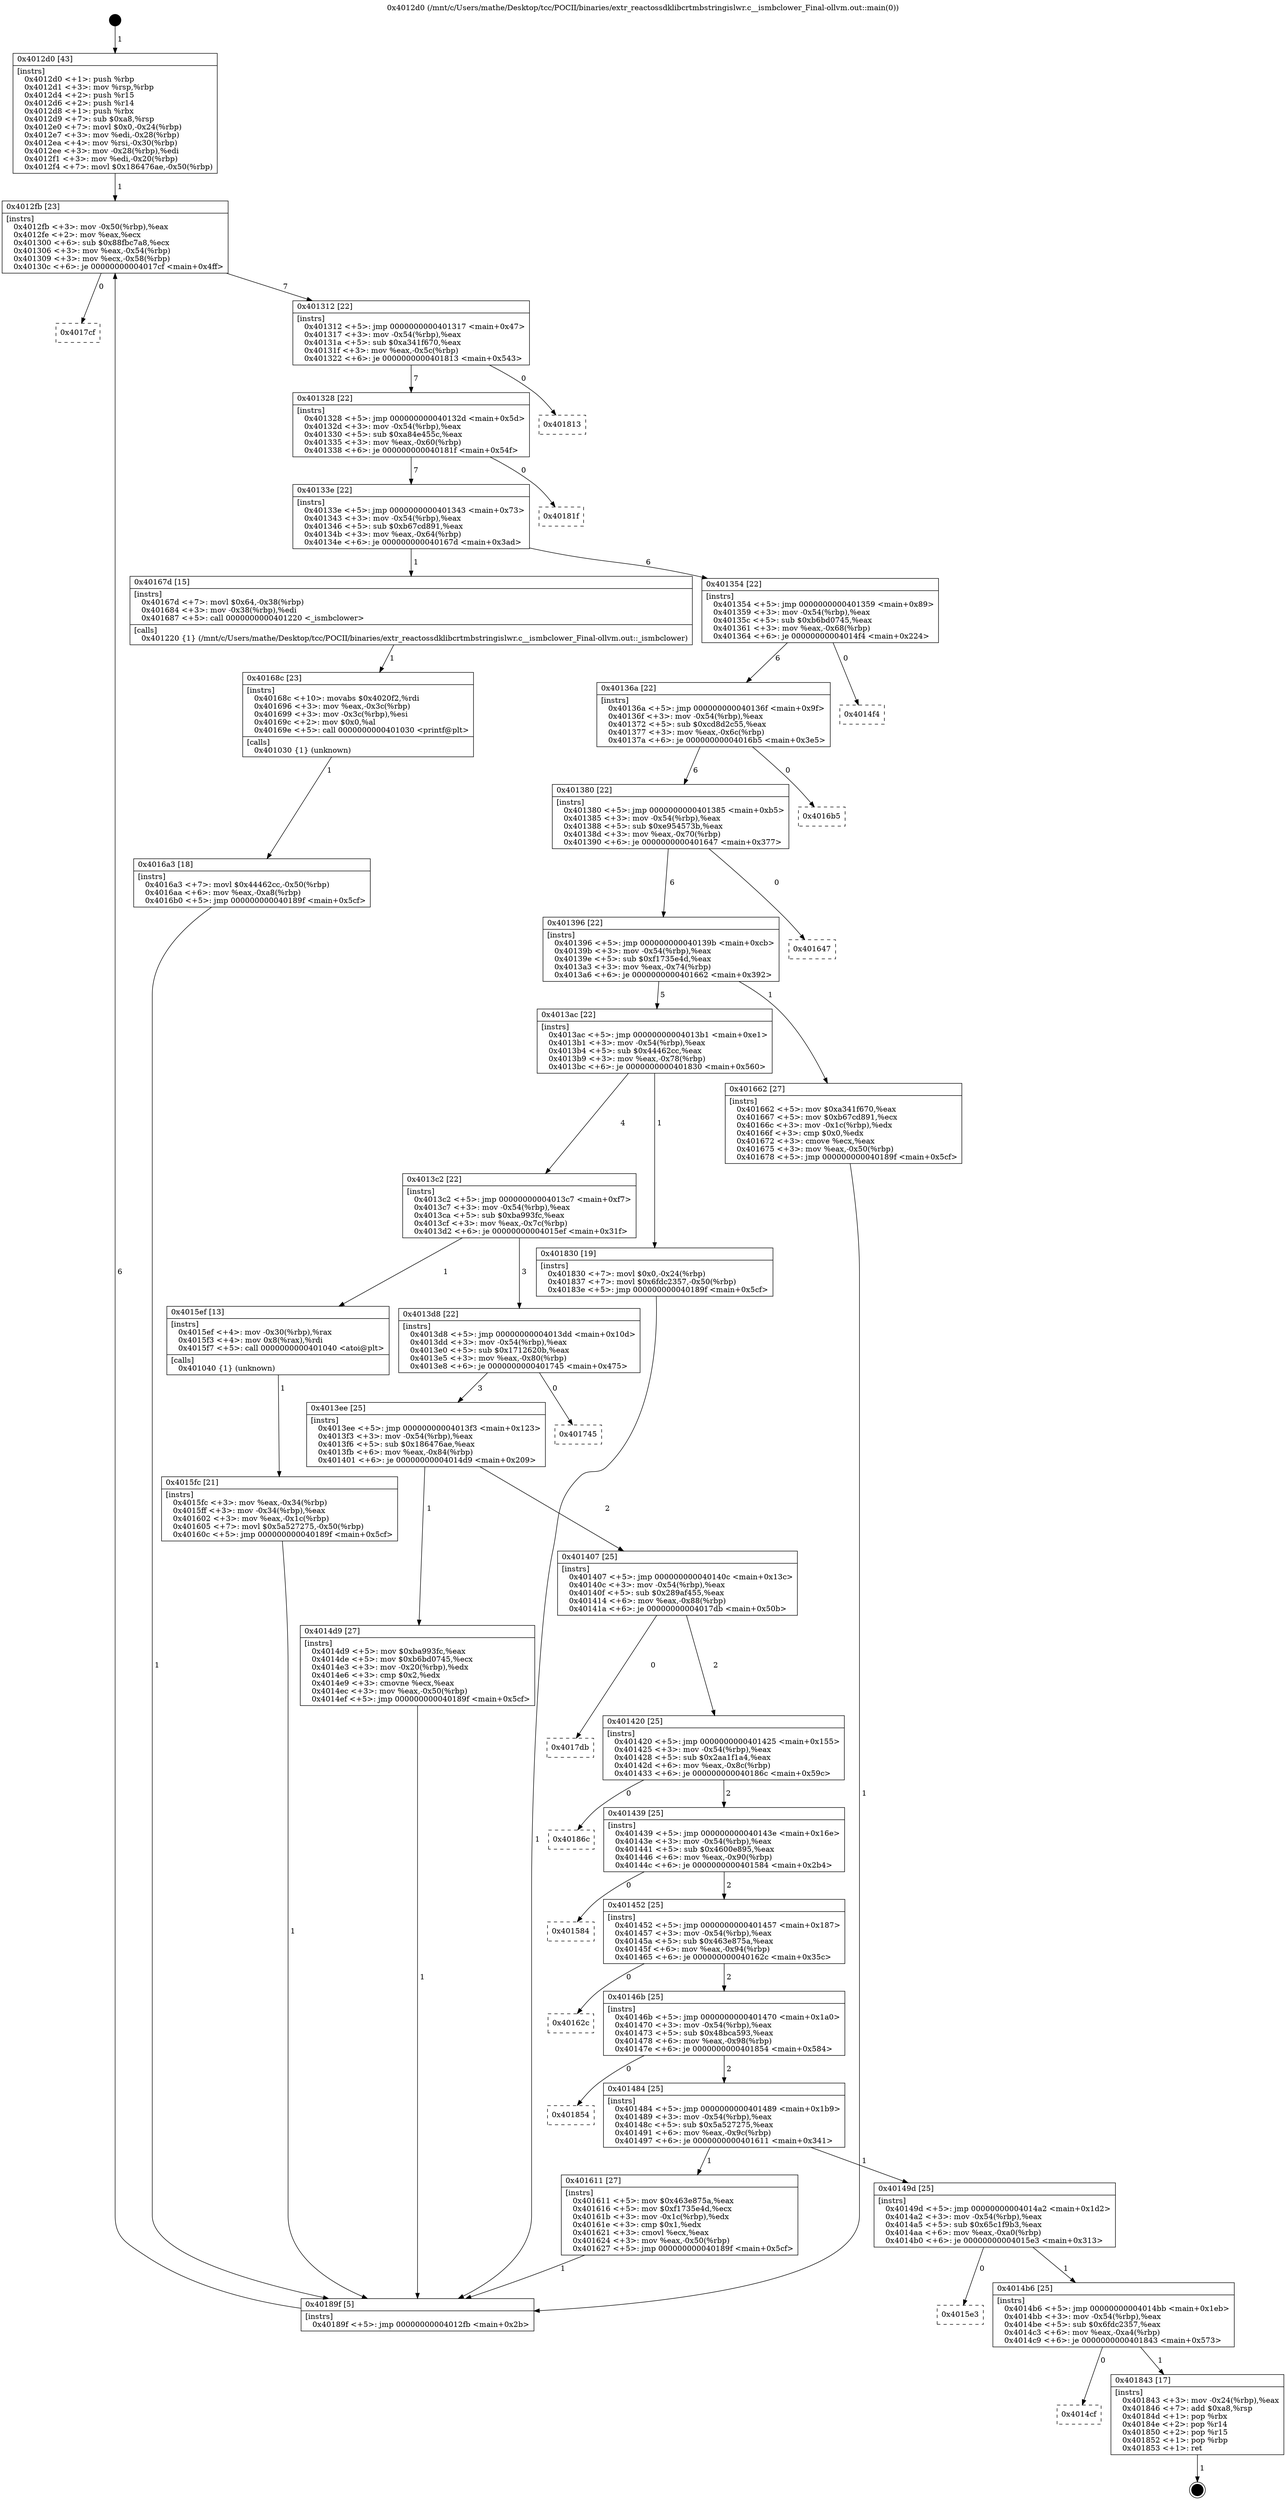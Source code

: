 digraph "0x4012d0" {
  label = "0x4012d0 (/mnt/c/Users/mathe/Desktop/tcc/POCII/binaries/extr_reactossdklibcrtmbstringislwr.c__ismbclower_Final-ollvm.out::main(0))"
  labelloc = "t"
  node[shape=record]

  Entry [label="",width=0.3,height=0.3,shape=circle,fillcolor=black,style=filled]
  "0x4012fb" [label="{
     0x4012fb [23]\l
     | [instrs]\l
     &nbsp;&nbsp;0x4012fb \<+3\>: mov -0x50(%rbp),%eax\l
     &nbsp;&nbsp;0x4012fe \<+2\>: mov %eax,%ecx\l
     &nbsp;&nbsp;0x401300 \<+6\>: sub $0x88fbc7a8,%ecx\l
     &nbsp;&nbsp;0x401306 \<+3\>: mov %eax,-0x54(%rbp)\l
     &nbsp;&nbsp;0x401309 \<+3\>: mov %ecx,-0x58(%rbp)\l
     &nbsp;&nbsp;0x40130c \<+6\>: je 00000000004017cf \<main+0x4ff\>\l
  }"]
  "0x4017cf" [label="{
     0x4017cf\l
  }", style=dashed]
  "0x401312" [label="{
     0x401312 [22]\l
     | [instrs]\l
     &nbsp;&nbsp;0x401312 \<+5\>: jmp 0000000000401317 \<main+0x47\>\l
     &nbsp;&nbsp;0x401317 \<+3\>: mov -0x54(%rbp),%eax\l
     &nbsp;&nbsp;0x40131a \<+5\>: sub $0xa341f670,%eax\l
     &nbsp;&nbsp;0x40131f \<+3\>: mov %eax,-0x5c(%rbp)\l
     &nbsp;&nbsp;0x401322 \<+6\>: je 0000000000401813 \<main+0x543\>\l
  }"]
  Exit [label="",width=0.3,height=0.3,shape=circle,fillcolor=black,style=filled,peripheries=2]
  "0x401813" [label="{
     0x401813\l
  }", style=dashed]
  "0x401328" [label="{
     0x401328 [22]\l
     | [instrs]\l
     &nbsp;&nbsp;0x401328 \<+5\>: jmp 000000000040132d \<main+0x5d\>\l
     &nbsp;&nbsp;0x40132d \<+3\>: mov -0x54(%rbp),%eax\l
     &nbsp;&nbsp;0x401330 \<+5\>: sub $0xa84e455c,%eax\l
     &nbsp;&nbsp;0x401335 \<+3\>: mov %eax,-0x60(%rbp)\l
     &nbsp;&nbsp;0x401338 \<+6\>: je 000000000040181f \<main+0x54f\>\l
  }"]
  "0x4014cf" [label="{
     0x4014cf\l
  }", style=dashed]
  "0x40181f" [label="{
     0x40181f\l
  }", style=dashed]
  "0x40133e" [label="{
     0x40133e [22]\l
     | [instrs]\l
     &nbsp;&nbsp;0x40133e \<+5\>: jmp 0000000000401343 \<main+0x73\>\l
     &nbsp;&nbsp;0x401343 \<+3\>: mov -0x54(%rbp),%eax\l
     &nbsp;&nbsp;0x401346 \<+5\>: sub $0xb67cd891,%eax\l
     &nbsp;&nbsp;0x40134b \<+3\>: mov %eax,-0x64(%rbp)\l
     &nbsp;&nbsp;0x40134e \<+6\>: je 000000000040167d \<main+0x3ad\>\l
  }"]
  "0x401843" [label="{
     0x401843 [17]\l
     | [instrs]\l
     &nbsp;&nbsp;0x401843 \<+3\>: mov -0x24(%rbp),%eax\l
     &nbsp;&nbsp;0x401846 \<+7\>: add $0xa8,%rsp\l
     &nbsp;&nbsp;0x40184d \<+1\>: pop %rbx\l
     &nbsp;&nbsp;0x40184e \<+2\>: pop %r14\l
     &nbsp;&nbsp;0x401850 \<+2\>: pop %r15\l
     &nbsp;&nbsp;0x401852 \<+1\>: pop %rbp\l
     &nbsp;&nbsp;0x401853 \<+1\>: ret\l
  }"]
  "0x40167d" [label="{
     0x40167d [15]\l
     | [instrs]\l
     &nbsp;&nbsp;0x40167d \<+7\>: movl $0x64,-0x38(%rbp)\l
     &nbsp;&nbsp;0x401684 \<+3\>: mov -0x38(%rbp),%edi\l
     &nbsp;&nbsp;0x401687 \<+5\>: call 0000000000401220 \<_ismbclower\>\l
     | [calls]\l
     &nbsp;&nbsp;0x401220 \{1\} (/mnt/c/Users/mathe/Desktop/tcc/POCII/binaries/extr_reactossdklibcrtmbstringislwr.c__ismbclower_Final-ollvm.out::_ismbclower)\l
  }"]
  "0x401354" [label="{
     0x401354 [22]\l
     | [instrs]\l
     &nbsp;&nbsp;0x401354 \<+5\>: jmp 0000000000401359 \<main+0x89\>\l
     &nbsp;&nbsp;0x401359 \<+3\>: mov -0x54(%rbp),%eax\l
     &nbsp;&nbsp;0x40135c \<+5\>: sub $0xb6bd0745,%eax\l
     &nbsp;&nbsp;0x401361 \<+3\>: mov %eax,-0x68(%rbp)\l
     &nbsp;&nbsp;0x401364 \<+6\>: je 00000000004014f4 \<main+0x224\>\l
  }"]
  "0x4014b6" [label="{
     0x4014b6 [25]\l
     | [instrs]\l
     &nbsp;&nbsp;0x4014b6 \<+5\>: jmp 00000000004014bb \<main+0x1eb\>\l
     &nbsp;&nbsp;0x4014bb \<+3\>: mov -0x54(%rbp),%eax\l
     &nbsp;&nbsp;0x4014be \<+5\>: sub $0x6fdc2357,%eax\l
     &nbsp;&nbsp;0x4014c3 \<+6\>: mov %eax,-0xa4(%rbp)\l
     &nbsp;&nbsp;0x4014c9 \<+6\>: je 0000000000401843 \<main+0x573\>\l
  }"]
  "0x4014f4" [label="{
     0x4014f4\l
  }", style=dashed]
  "0x40136a" [label="{
     0x40136a [22]\l
     | [instrs]\l
     &nbsp;&nbsp;0x40136a \<+5\>: jmp 000000000040136f \<main+0x9f\>\l
     &nbsp;&nbsp;0x40136f \<+3\>: mov -0x54(%rbp),%eax\l
     &nbsp;&nbsp;0x401372 \<+5\>: sub $0xcd8d2c55,%eax\l
     &nbsp;&nbsp;0x401377 \<+3\>: mov %eax,-0x6c(%rbp)\l
     &nbsp;&nbsp;0x40137a \<+6\>: je 00000000004016b5 \<main+0x3e5\>\l
  }"]
  "0x4015e3" [label="{
     0x4015e3\l
  }", style=dashed]
  "0x4016b5" [label="{
     0x4016b5\l
  }", style=dashed]
  "0x401380" [label="{
     0x401380 [22]\l
     | [instrs]\l
     &nbsp;&nbsp;0x401380 \<+5\>: jmp 0000000000401385 \<main+0xb5\>\l
     &nbsp;&nbsp;0x401385 \<+3\>: mov -0x54(%rbp),%eax\l
     &nbsp;&nbsp;0x401388 \<+5\>: sub $0xe954573b,%eax\l
     &nbsp;&nbsp;0x40138d \<+3\>: mov %eax,-0x70(%rbp)\l
     &nbsp;&nbsp;0x401390 \<+6\>: je 0000000000401647 \<main+0x377\>\l
  }"]
  "0x4016a3" [label="{
     0x4016a3 [18]\l
     | [instrs]\l
     &nbsp;&nbsp;0x4016a3 \<+7\>: movl $0x44462cc,-0x50(%rbp)\l
     &nbsp;&nbsp;0x4016aa \<+6\>: mov %eax,-0xa8(%rbp)\l
     &nbsp;&nbsp;0x4016b0 \<+5\>: jmp 000000000040189f \<main+0x5cf\>\l
  }"]
  "0x401647" [label="{
     0x401647\l
  }", style=dashed]
  "0x401396" [label="{
     0x401396 [22]\l
     | [instrs]\l
     &nbsp;&nbsp;0x401396 \<+5\>: jmp 000000000040139b \<main+0xcb\>\l
     &nbsp;&nbsp;0x40139b \<+3\>: mov -0x54(%rbp),%eax\l
     &nbsp;&nbsp;0x40139e \<+5\>: sub $0xf1735e4d,%eax\l
     &nbsp;&nbsp;0x4013a3 \<+3\>: mov %eax,-0x74(%rbp)\l
     &nbsp;&nbsp;0x4013a6 \<+6\>: je 0000000000401662 \<main+0x392\>\l
  }"]
  "0x40168c" [label="{
     0x40168c [23]\l
     | [instrs]\l
     &nbsp;&nbsp;0x40168c \<+10\>: movabs $0x4020f2,%rdi\l
     &nbsp;&nbsp;0x401696 \<+3\>: mov %eax,-0x3c(%rbp)\l
     &nbsp;&nbsp;0x401699 \<+3\>: mov -0x3c(%rbp),%esi\l
     &nbsp;&nbsp;0x40169c \<+2\>: mov $0x0,%al\l
     &nbsp;&nbsp;0x40169e \<+5\>: call 0000000000401030 \<printf@plt\>\l
     | [calls]\l
     &nbsp;&nbsp;0x401030 \{1\} (unknown)\l
  }"]
  "0x401662" [label="{
     0x401662 [27]\l
     | [instrs]\l
     &nbsp;&nbsp;0x401662 \<+5\>: mov $0xa341f670,%eax\l
     &nbsp;&nbsp;0x401667 \<+5\>: mov $0xb67cd891,%ecx\l
     &nbsp;&nbsp;0x40166c \<+3\>: mov -0x1c(%rbp),%edx\l
     &nbsp;&nbsp;0x40166f \<+3\>: cmp $0x0,%edx\l
     &nbsp;&nbsp;0x401672 \<+3\>: cmove %ecx,%eax\l
     &nbsp;&nbsp;0x401675 \<+3\>: mov %eax,-0x50(%rbp)\l
     &nbsp;&nbsp;0x401678 \<+5\>: jmp 000000000040189f \<main+0x5cf\>\l
  }"]
  "0x4013ac" [label="{
     0x4013ac [22]\l
     | [instrs]\l
     &nbsp;&nbsp;0x4013ac \<+5\>: jmp 00000000004013b1 \<main+0xe1\>\l
     &nbsp;&nbsp;0x4013b1 \<+3\>: mov -0x54(%rbp),%eax\l
     &nbsp;&nbsp;0x4013b4 \<+5\>: sub $0x44462cc,%eax\l
     &nbsp;&nbsp;0x4013b9 \<+3\>: mov %eax,-0x78(%rbp)\l
     &nbsp;&nbsp;0x4013bc \<+6\>: je 0000000000401830 \<main+0x560\>\l
  }"]
  "0x40149d" [label="{
     0x40149d [25]\l
     | [instrs]\l
     &nbsp;&nbsp;0x40149d \<+5\>: jmp 00000000004014a2 \<main+0x1d2\>\l
     &nbsp;&nbsp;0x4014a2 \<+3\>: mov -0x54(%rbp),%eax\l
     &nbsp;&nbsp;0x4014a5 \<+5\>: sub $0x65c1f9b3,%eax\l
     &nbsp;&nbsp;0x4014aa \<+6\>: mov %eax,-0xa0(%rbp)\l
     &nbsp;&nbsp;0x4014b0 \<+6\>: je 00000000004015e3 \<main+0x313\>\l
  }"]
  "0x401830" [label="{
     0x401830 [19]\l
     | [instrs]\l
     &nbsp;&nbsp;0x401830 \<+7\>: movl $0x0,-0x24(%rbp)\l
     &nbsp;&nbsp;0x401837 \<+7\>: movl $0x6fdc2357,-0x50(%rbp)\l
     &nbsp;&nbsp;0x40183e \<+5\>: jmp 000000000040189f \<main+0x5cf\>\l
  }"]
  "0x4013c2" [label="{
     0x4013c2 [22]\l
     | [instrs]\l
     &nbsp;&nbsp;0x4013c2 \<+5\>: jmp 00000000004013c7 \<main+0xf7\>\l
     &nbsp;&nbsp;0x4013c7 \<+3\>: mov -0x54(%rbp),%eax\l
     &nbsp;&nbsp;0x4013ca \<+5\>: sub $0xba993fc,%eax\l
     &nbsp;&nbsp;0x4013cf \<+3\>: mov %eax,-0x7c(%rbp)\l
     &nbsp;&nbsp;0x4013d2 \<+6\>: je 00000000004015ef \<main+0x31f\>\l
  }"]
  "0x401611" [label="{
     0x401611 [27]\l
     | [instrs]\l
     &nbsp;&nbsp;0x401611 \<+5\>: mov $0x463e875a,%eax\l
     &nbsp;&nbsp;0x401616 \<+5\>: mov $0xf1735e4d,%ecx\l
     &nbsp;&nbsp;0x40161b \<+3\>: mov -0x1c(%rbp),%edx\l
     &nbsp;&nbsp;0x40161e \<+3\>: cmp $0x1,%edx\l
     &nbsp;&nbsp;0x401621 \<+3\>: cmovl %ecx,%eax\l
     &nbsp;&nbsp;0x401624 \<+3\>: mov %eax,-0x50(%rbp)\l
     &nbsp;&nbsp;0x401627 \<+5\>: jmp 000000000040189f \<main+0x5cf\>\l
  }"]
  "0x4015ef" [label="{
     0x4015ef [13]\l
     | [instrs]\l
     &nbsp;&nbsp;0x4015ef \<+4\>: mov -0x30(%rbp),%rax\l
     &nbsp;&nbsp;0x4015f3 \<+4\>: mov 0x8(%rax),%rdi\l
     &nbsp;&nbsp;0x4015f7 \<+5\>: call 0000000000401040 \<atoi@plt\>\l
     | [calls]\l
     &nbsp;&nbsp;0x401040 \{1\} (unknown)\l
  }"]
  "0x4013d8" [label="{
     0x4013d8 [22]\l
     | [instrs]\l
     &nbsp;&nbsp;0x4013d8 \<+5\>: jmp 00000000004013dd \<main+0x10d\>\l
     &nbsp;&nbsp;0x4013dd \<+3\>: mov -0x54(%rbp),%eax\l
     &nbsp;&nbsp;0x4013e0 \<+5\>: sub $0x1712620b,%eax\l
     &nbsp;&nbsp;0x4013e5 \<+3\>: mov %eax,-0x80(%rbp)\l
     &nbsp;&nbsp;0x4013e8 \<+6\>: je 0000000000401745 \<main+0x475\>\l
  }"]
  "0x401484" [label="{
     0x401484 [25]\l
     | [instrs]\l
     &nbsp;&nbsp;0x401484 \<+5\>: jmp 0000000000401489 \<main+0x1b9\>\l
     &nbsp;&nbsp;0x401489 \<+3\>: mov -0x54(%rbp),%eax\l
     &nbsp;&nbsp;0x40148c \<+5\>: sub $0x5a527275,%eax\l
     &nbsp;&nbsp;0x401491 \<+6\>: mov %eax,-0x9c(%rbp)\l
     &nbsp;&nbsp;0x401497 \<+6\>: je 0000000000401611 \<main+0x341\>\l
  }"]
  "0x401745" [label="{
     0x401745\l
  }", style=dashed]
  "0x4013ee" [label="{
     0x4013ee [25]\l
     | [instrs]\l
     &nbsp;&nbsp;0x4013ee \<+5\>: jmp 00000000004013f3 \<main+0x123\>\l
     &nbsp;&nbsp;0x4013f3 \<+3\>: mov -0x54(%rbp),%eax\l
     &nbsp;&nbsp;0x4013f6 \<+5\>: sub $0x186476ae,%eax\l
     &nbsp;&nbsp;0x4013fb \<+6\>: mov %eax,-0x84(%rbp)\l
     &nbsp;&nbsp;0x401401 \<+6\>: je 00000000004014d9 \<main+0x209\>\l
  }"]
  "0x401854" [label="{
     0x401854\l
  }", style=dashed]
  "0x4014d9" [label="{
     0x4014d9 [27]\l
     | [instrs]\l
     &nbsp;&nbsp;0x4014d9 \<+5\>: mov $0xba993fc,%eax\l
     &nbsp;&nbsp;0x4014de \<+5\>: mov $0xb6bd0745,%ecx\l
     &nbsp;&nbsp;0x4014e3 \<+3\>: mov -0x20(%rbp),%edx\l
     &nbsp;&nbsp;0x4014e6 \<+3\>: cmp $0x2,%edx\l
     &nbsp;&nbsp;0x4014e9 \<+3\>: cmovne %ecx,%eax\l
     &nbsp;&nbsp;0x4014ec \<+3\>: mov %eax,-0x50(%rbp)\l
     &nbsp;&nbsp;0x4014ef \<+5\>: jmp 000000000040189f \<main+0x5cf\>\l
  }"]
  "0x401407" [label="{
     0x401407 [25]\l
     | [instrs]\l
     &nbsp;&nbsp;0x401407 \<+5\>: jmp 000000000040140c \<main+0x13c\>\l
     &nbsp;&nbsp;0x40140c \<+3\>: mov -0x54(%rbp),%eax\l
     &nbsp;&nbsp;0x40140f \<+5\>: sub $0x289af455,%eax\l
     &nbsp;&nbsp;0x401414 \<+6\>: mov %eax,-0x88(%rbp)\l
     &nbsp;&nbsp;0x40141a \<+6\>: je 00000000004017db \<main+0x50b\>\l
  }"]
  "0x40189f" [label="{
     0x40189f [5]\l
     | [instrs]\l
     &nbsp;&nbsp;0x40189f \<+5\>: jmp 00000000004012fb \<main+0x2b\>\l
  }"]
  "0x4012d0" [label="{
     0x4012d0 [43]\l
     | [instrs]\l
     &nbsp;&nbsp;0x4012d0 \<+1\>: push %rbp\l
     &nbsp;&nbsp;0x4012d1 \<+3\>: mov %rsp,%rbp\l
     &nbsp;&nbsp;0x4012d4 \<+2\>: push %r15\l
     &nbsp;&nbsp;0x4012d6 \<+2\>: push %r14\l
     &nbsp;&nbsp;0x4012d8 \<+1\>: push %rbx\l
     &nbsp;&nbsp;0x4012d9 \<+7\>: sub $0xa8,%rsp\l
     &nbsp;&nbsp;0x4012e0 \<+7\>: movl $0x0,-0x24(%rbp)\l
     &nbsp;&nbsp;0x4012e7 \<+3\>: mov %edi,-0x28(%rbp)\l
     &nbsp;&nbsp;0x4012ea \<+4\>: mov %rsi,-0x30(%rbp)\l
     &nbsp;&nbsp;0x4012ee \<+3\>: mov -0x28(%rbp),%edi\l
     &nbsp;&nbsp;0x4012f1 \<+3\>: mov %edi,-0x20(%rbp)\l
     &nbsp;&nbsp;0x4012f4 \<+7\>: movl $0x186476ae,-0x50(%rbp)\l
  }"]
  "0x4015fc" [label="{
     0x4015fc [21]\l
     | [instrs]\l
     &nbsp;&nbsp;0x4015fc \<+3\>: mov %eax,-0x34(%rbp)\l
     &nbsp;&nbsp;0x4015ff \<+3\>: mov -0x34(%rbp),%eax\l
     &nbsp;&nbsp;0x401602 \<+3\>: mov %eax,-0x1c(%rbp)\l
     &nbsp;&nbsp;0x401605 \<+7\>: movl $0x5a527275,-0x50(%rbp)\l
     &nbsp;&nbsp;0x40160c \<+5\>: jmp 000000000040189f \<main+0x5cf\>\l
  }"]
  "0x40146b" [label="{
     0x40146b [25]\l
     | [instrs]\l
     &nbsp;&nbsp;0x40146b \<+5\>: jmp 0000000000401470 \<main+0x1a0\>\l
     &nbsp;&nbsp;0x401470 \<+3\>: mov -0x54(%rbp),%eax\l
     &nbsp;&nbsp;0x401473 \<+5\>: sub $0x48bca593,%eax\l
     &nbsp;&nbsp;0x401478 \<+6\>: mov %eax,-0x98(%rbp)\l
     &nbsp;&nbsp;0x40147e \<+6\>: je 0000000000401854 \<main+0x584\>\l
  }"]
  "0x4017db" [label="{
     0x4017db\l
  }", style=dashed]
  "0x401420" [label="{
     0x401420 [25]\l
     | [instrs]\l
     &nbsp;&nbsp;0x401420 \<+5\>: jmp 0000000000401425 \<main+0x155\>\l
     &nbsp;&nbsp;0x401425 \<+3\>: mov -0x54(%rbp),%eax\l
     &nbsp;&nbsp;0x401428 \<+5\>: sub $0x2aa1f1a4,%eax\l
     &nbsp;&nbsp;0x40142d \<+6\>: mov %eax,-0x8c(%rbp)\l
     &nbsp;&nbsp;0x401433 \<+6\>: je 000000000040186c \<main+0x59c\>\l
  }"]
  "0x40162c" [label="{
     0x40162c\l
  }", style=dashed]
  "0x40186c" [label="{
     0x40186c\l
  }", style=dashed]
  "0x401439" [label="{
     0x401439 [25]\l
     | [instrs]\l
     &nbsp;&nbsp;0x401439 \<+5\>: jmp 000000000040143e \<main+0x16e\>\l
     &nbsp;&nbsp;0x40143e \<+3\>: mov -0x54(%rbp),%eax\l
     &nbsp;&nbsp;0x401441 \<+5\>: sub $0x4600e895,%eax\l
     &nbsp;&nbsp;0x401446 \<+6\>: mov %eax,-0x90(%rbp)\l
     &nbsp;&nbsp;0x40144c \<+6\>: je 0000000000401584 \<main+0x2b4\>\l
  }"]
  "0x401452" [label="{
     0x401452 [25]\l
     | [instrs]\l
     &nbsp;&nbsp;0x401452 \<+5\>: jmp 0000000000401457 \<main+0x187\>\l
     &nbsp;&nbsp;0x401457 \<+3\>: mov -0x54(%rbp),%eax\l
     &nbsp;&nbsp;0x40145a \<+5\>: sub $0x463e875a,%eax\l
     &nbsp;&nbsp;0x40145f \<+6\>: mov %eax,-0x94(%rbp)\l
     &nbsp;&nbsp;0x401465 \<+6\>: je 000000000040162c \<main+0x35c\>\l
  }"]
  "0x401584" [label="{
     0x401584\l
  }", style=dashed]
  Entry -> "0x4012d0" [label=" 1"]
  "0x4012fb" -> "0x4017cf" [label=" 0"]
  "0x4012fb" -> "0x401312" [label=" 7"]
  "0x401843" -> Exit [label=" 1"]
  "0x401312" -> "0x401813" [label=" 0"]
  "0x401312" -> "0x401328" [label=" 7"]
  "0x4014b6" -> "0x4014cf" [label=" 0"]
  "0x401328" -> "0x40181f" [label=" 0"]
  "0x401328" -> "0x40133e" [label=" 7"]
  "0x4014b6" -> "0x401843" [label=" 1"]
  "0x40133e" -> "0x40167d" [label=" 1"]
  "0x40133e" -> "0x401354" [label=" 6"]
  "0x40149d" -> "0x4014b6" [label=" 1"]
  "0x401354" -> "0x4014f4" [label=" 0"]
  "0x401354" -> "0x40136a" [label=" 6"]
  "0x40149d" -> "0x4015e3" [label=" 0"]
  "0x40136a" -> "0x4016b5" [label=" 0"]
  "0x40136a" -> "0x401380" [label=" 6"]
  "0x401830" -> "0x40189f" [label=" 1"]
  "0x401380" -> "0x401647" [label=" 0"]
  "0x401380" -> "0x401396" [label=" 6"]
  "0x4016a3" -> "0x40189f" [label=" 1"]
  "0x401396" -> "0x401662" [label=" 1"]
  "0x401396" -> "0x4013ac" [label=" 5"]
  "0x40168c" -> "0x4016a3" [label=" 1"]
  "0x4013ac" -> "0x401830" [label=" 1"]
  "0x4013ac" -> "0x4013c2" [label=" 4"]
  "0x40167d" -> "0x40168c" [label=" 1"]
  "0x4013c2" -> "0x4015ef" [label=" 1"]
  "0x4013c2" -> "0x4013d8" [label=" 3"]
  "0x401662" -> "0x40189f" [label=" 1"]
  "0x4013d8" -> "0x401745" [label=" 0"]
  "0x4013d8" -> "0x4013ee" [label=" 3"]
  "0x401484" -> "0x40149d" [label=" 1"]
  "0x4013ee" -> "0x4014d9" [label=" 1"]
  "0x4013ee" -> "0x401407" [label=" 2"]
  "0x4014d9" -> "0x40189f" [label=" 1"]
  "0x4012d0" -> "0x4012fb" [label=" 1"]
  "0x40189f" -> "0x4012fb" [label=" 6"]
  "0x4015ef" -> "0x4015fc" [label=" 1"]
  "0x4015fc" -> "0x40189f" [label=" 1"]
  "0x401484" -> "0x401611" [label=" 1"]
  "0x401407" -> "0x4017db" [label=" 0"]
  "0x401407" -> "0x401420" [label=" 2"]
  "0x40146b" -> "0x401484" [label=" 2"]
  "0x401420" -> "0x40186c" [label=" 0"]
  "0x401420" -> "0x401439" [label=" 2"]
  "0x40146b" -> "0x401854" [label=" 0"]
  "0x401439" -> "0x401584" [label=" 0"]
  "0x401439" -> "0x401452" [label=" 2"]
  "0x401611" -> "0x40189f" [label=" 1"]
  "0x401452" -> "0x40162c" [label=" 0"]
  "0x401452" -> "0x40146b" [label=" 2"]
}
